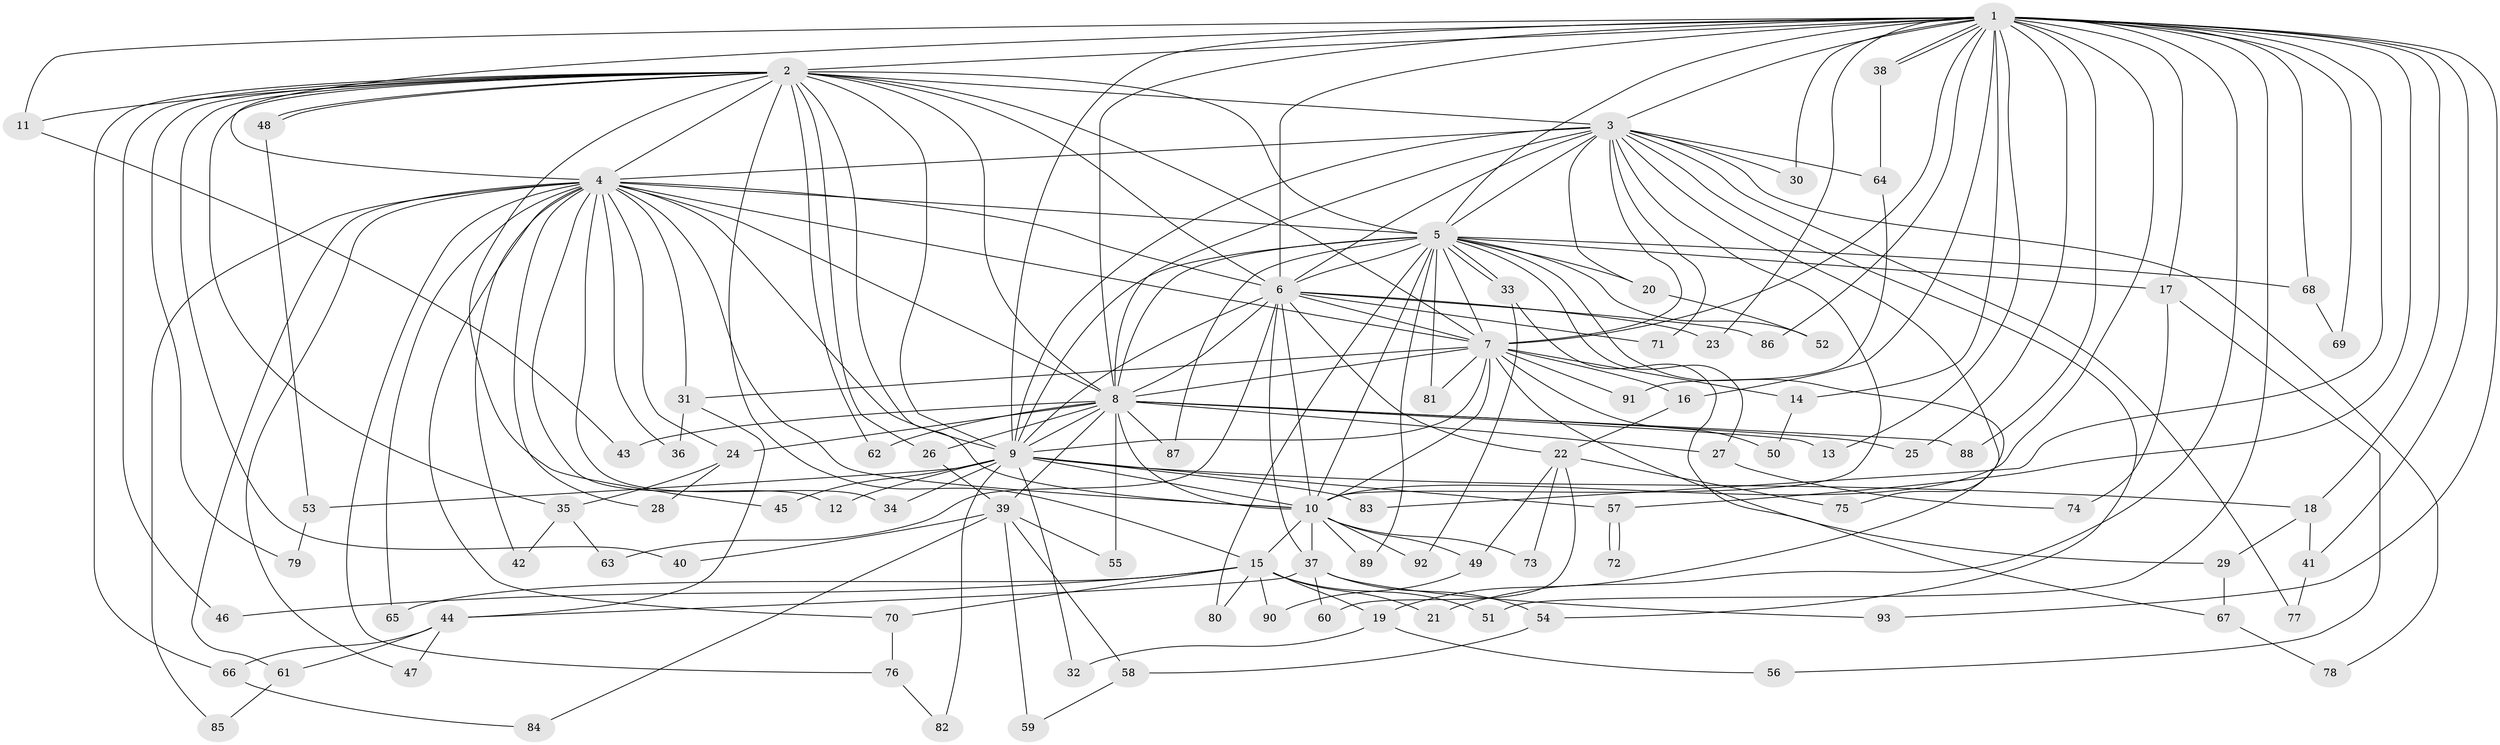 // coarse degree distribution, {25: 0.013888888888888888, 19: 0.027777777777777776, 14: 0.013888888888888888, 24: 0.013888888888888888, 16: 0.027777777777777776, 15: 0.013888888888888888, 3: 0.1527777777777778, 2: 0.5555555555555556, 10: 0.013888888888888888, 4: 0.1111111111111111, 6: 0.013888888888888888, 7: 0.013888888888888888, 5: 0.027777777777777776}
// Generated by graph-tools (version 1.1) at 2025/41/03/06/25 10:41:40]
// undirected, 93 vertices, 211 edges
graph export_dot {
graph [start="1"]
  node [color=gray90,style=filled];
  1;
  2;
  3;
  4;
  5;
  6;
  7;
  8;
  9;
  10;
  11;
  12;
  13;
  14;
  15;
  16;
  17;
  18;
  19;
  20;
  21;
  22;
  23;
  24;
  25;
  26;
  27;
  28;
  29;
  30;
  31;
  32;
  33;
  34;
  35;
  36;
  37;
  38;
  39;
  40;
  41;
  42;
  43;
  44;
  45;
  46;
  47;
  48;
  49;
  50;
  51;
  52;
  53;
  54;
  55;
  56;
  57;
  58;
  59;
  60;
  61;
  62;
  63;
  64;
  65;
  66;
  67;
  68;
  69;
  70;
  71;
  72;
  73;
  74;
  75;
  76;
  77;
  78;
  79;
  80;
  81;
  82;
  83;
  84;
  85;
  86;
  87;
  88;
  89;
  90;
  91;
  92;
  93;
  1 -- 2;
  1 -- 3;
  1 -- 4;
  1 -- 5;
  1 -- 6;
  1 -- 7;
  1 -- 8;
  1 -- 9;
  1 -- 10;
  1 -- 11;
  1 -- 13;
  1 -- 14;
  1 -- 16;
  1 -- 17;
  1 -- 18;
  1 -- 21;
  1 -- 23;
  1 -- 25;
  1 -- 30;
  1 -- 38;
  1 -- 38;
  1 -- 41;
  1 -- 51;
  1 -- 57;
  1 -- 68;
  1 -- 69;
  1 -- 83;
  1 -- 86;
  1 -- 88;
  1 -- 93;
  2 -- 3;
  2 -- 4;
  2 -- 5;
  2 -- 6;
  2 -- 7;
  2 -- 8;
  2 -- 9;
  2 -- 10;
  2 -- 11;
  2 -- 15;
  2 -- 26;
  2 -- 35;
  2 -- 40;
  2 -- 45;
  2 -- 46;
  2 -- 48;
  2 -- 48;
  2 -- 62;
  2 -- 66;
  2 -- 79;
  3 -- 4;
  3 -- 5;
  3 -- 6;
  3 -- 7;
  3 -- 8;
  3 -- 9;
  3 -- 10;
  3 -- 20;
  3 -- 30;
  3 -- 54;
  3 -- 64;
  3 -- 71;
  3 -- 75;
  3 -- 77;
  3 -- 78;
  4 -- 5;
  4 -- 6;
  4 -- 7;
  4 -- 8;
  4 -- 9;
  4 -- 10;
  4 -- 12;
  4 -- 24;
  4 -- 28;
  4 -- 31;
  4 -- 34;
  4 -- 36;
  4 -- 42;
  4 -- 47;
  4 -- 61;
  4 -- 65;
  4 -- 70;
  4 -- 76;
  4 -- 85;
  5 -- 6;
  5 -- 7;
  5 -- 8;
  5 -- 9;
  5 -- 10;
  5 -- 17;
  5 -- 19;
  5 -- 20;
  5 -- 27;
  5 -- 33;
  5 -- 33;
  5 -- 52;
  5 -- 68;
  5 -- 80;
  5 -- 81;
  5 -- 87;
  5 -- 89;
  6 -- 7;
  6 -- 8;
  6 -- 9;
  6 -- 10;
  6 -- 22;
  6 -- 23;
  6 -- 37;
  6 -- 63;
  6 -- 71;
  6 -- 86;
  7 -- 8;
  7 -- 9;
  7 -- 10;
  7 -- 14;
  7 -- 16;
  7 -- 29;
  7 -- 31;
  7 -- 50;
  7 -- 81;
  7 -- 91;
  8 -- 9;
  8 -- 10;
  8 -- 13;
  8 -- 24;
  8 -- 25;
  8 -- 26;
  8 -- 27;
  8 -- 39;
  8 -- 43;
  8 -- 55;
  8 -- 62;
  8 -- 87;
  8 -- 88;
  9 -- 10;
  9 -- 12;
  9 -- 18;
  9 -- 32;
  9 -- 34;
  9 -- 45;
  9 -- 53;
  9 -- 57;
  9 -- 82;
  9 -- 83;
  10 -- 15;
  10 -- 37;
  10 -- 49;
  10 -- 73;
  10 -- 89;
  10 -- 92;
  11 -- 43;
  14 -- 50;
  15 -- 19;
  15 -- 21;
  15 -- 46;
  15 -- 51;
  15 -- 65;
  15 -- 70;
  15 -- 80;
  15 -- 90;
  16 -- 22;
  17 -- 56;
  17 -- 74;
  18 -- 29;
  18 -- 41;
  19 -- 32;
  19 -- 56;
  20 -- 52;
  22 -- 49;
  22 -- 60;
  22 -- 73;
  22 -- 75;
  24 -- 28;
  24 -- 35;
  26 -- 39;
  27 -- 74;
  29 -- 67;
  31 -- 36;
  31 -- 44;
  33 -- 67;
  33 -- 92;
  35 -- 42;
  35 -- 63;
  37 -- 44;
  37 -- 54;
  37 -- 60;
  37 -- 93;
  38 -- 64;
  39 -- 40;
  39 -- 55;
  39 -- 58;
  39 -- 59;
  39 -- 84;
  41 -- 77;
  44 -- 47;
  44 -- 61;
  44 -- 66;
  48 -- 53;
  49 -- 90;
  53 -- 79;
  54 -- 58;
  57 -- 72;
  57 -- 72;
  58 -- 59;
  61 -- 85;
  64 -- 91;
  66 -- 84;
  67 -- 78;
  68 -- 69;
  70 -- 76;
  76 -- 82;
}
